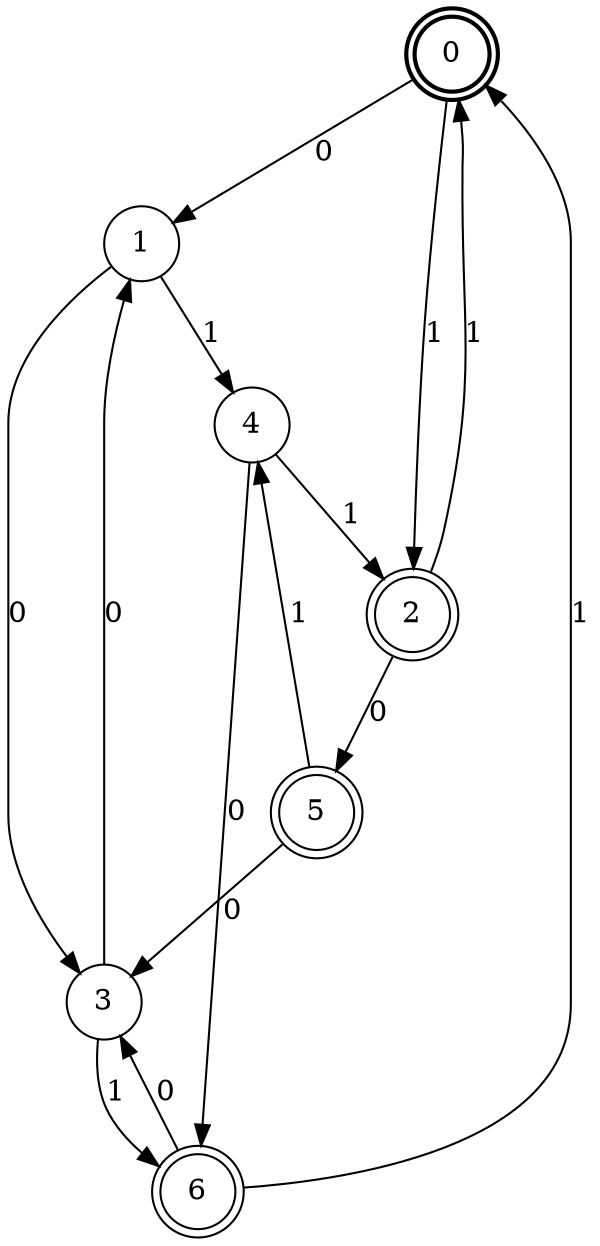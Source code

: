 digraph Automat {
    node [shape = circle];
    0 [style = "bold"];
    0 [peripheries=2]
    0 -> 1 [label = "0"];
    0 -> 2 [label = "1"];
    1 -> 3 [label = "0"];
    1 -> 4 [label = "1"];
    2 [peripheries=2]
    2 -> 5 [label = "0"];
    2 -> 0 [label = "1"];
    3 -> 1 [label = "0"];
    3 -> 6 [label = "1"];
    4 -> 6 [label = "0"];
    4 -> 2 [label = "1"];
    5 [peripheries=2]
    5 -> 3 [label = "0"];
    5 -> 4 [label = "1"];
    6 [peripheries=2]
    6 -> 3 [label = "0"];
    6 -> 0 [label = "1"];
}
